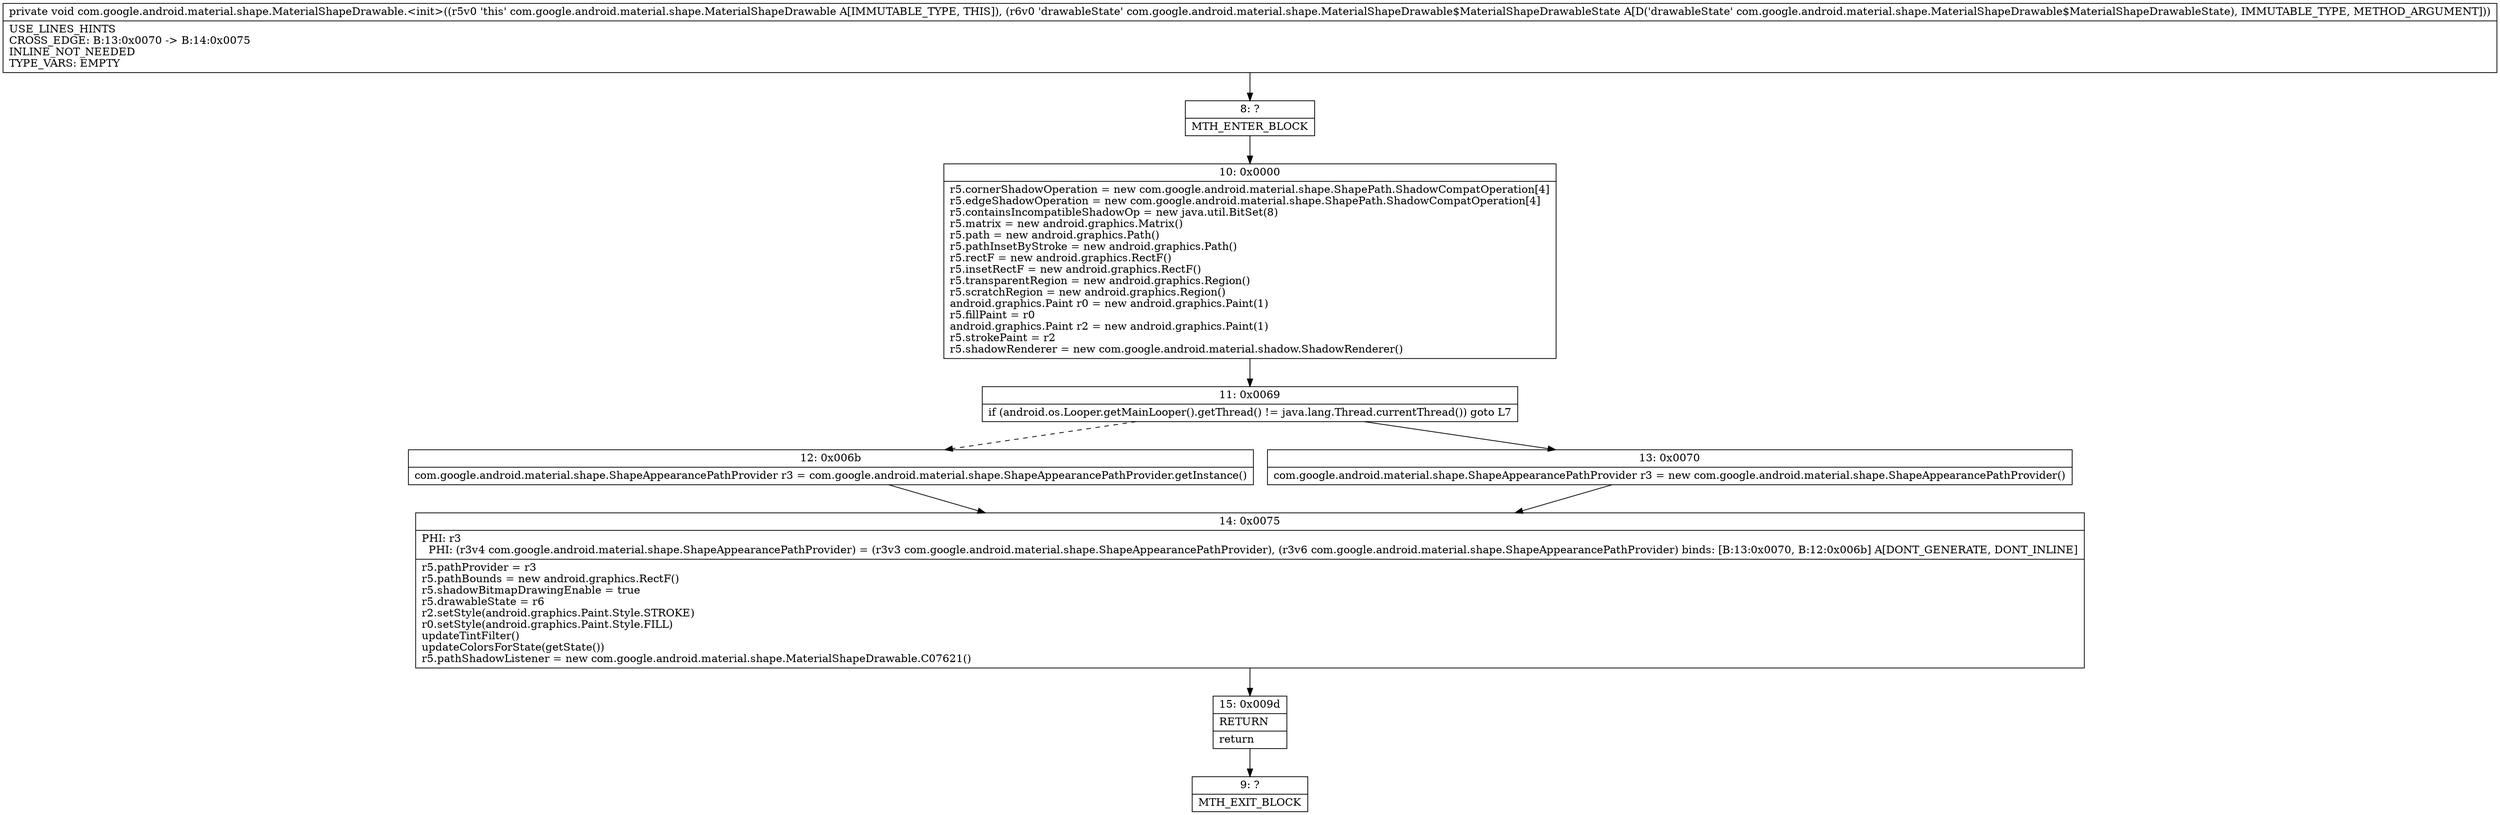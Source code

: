 digraph "CFG forcom.google.android.material.shape.MaterialShapeDrawable.\<init\>(Lcom\/google\/android\/material\/shape\/MaterialShapeDrawable$MaterialShapeDrawableState;)V" {
Node_8 [shape=record,label="{8\:\ ?|MTH_ENTER_BLOCK\l}"];
Node_10 [shape=record,label="{10\:\ 0x0000|r5.cornerShadowOperation = new com.google.android.material.shape.ShapePath.ShadowCompatOperation[4]\lr5.edgeShadowOperation = new com.google.android.material.shape.ShapePath.ShadowCompatOperation[4]\lr5.containsIncompatibleShadowOp = new java.util.BitSet(8)\lr5.matrix = new android.graphics.Matrix()\lr5.path = new android.graphics.Path()\lr5.pathInsetByStroke = new android.graphics.Path()\lr5.rectF = new android.graphics.RectF()\lr5.insetRectF = new android.graphics.RectF()\lr5.transparentRegion = new android.graphics.Region()\lr5.scratchRegion = new android.graphics.Region()\landroid.graphics.Paint r0 = new android.graphics.Paint(1)\lr5.fillPaint = r0\landroid.graphics.Paint r2 = new android.graphics.Paint(1)\lr5.strokePaint = r2\lr5.shadowRenderer = new com.google.android.material.shadow.ShadowRenderer()\l}"];
Node_11 [shape=record,label="{11\:\ 0x0069|if (android.os.Looper.getMainLooper().getThread() != java.lang.Thread.currentThread()) goto L7\l}"];
Node_12 [shape=record,label="{12\:\ 0x006b|com.google.android.material.shape.ShapeAppearancePathProvider r3 = com.google.android.material.shape.ShapeAppearancePathProvider.getInstance()\l}"];
Node_14 [shape=record,label="{14\:\ 0x0075|PHI: r3 \l  PHI: (r3v4 com.google.android.material.shape.ShapeAppearancePathProvider) = (r3v3 com.google.android.material.shape.ShapeAppearancePathProvider), (r3v6 com.google.android.material.shape.ShapeAppearancePathProvider) binds: [B:13:0x0070, B:12:0x006b] A[DONT_GENERATE, DONT_INLINE]\l|r5.pathProvider = r3\lr5.pathBounds = new android.graphics.RectF()\lr5.shadowBitmapDrawingEnable = true\lr5.drawableState = r6\lr2.setStyle(android.graphics.Paint.Style.STROKE)\lr0.setStyle(android.graphics.Paint.Style.FILL)\lupdateTintFilter()\lupdateColorsForState(getState())\lr5.pathShadowListener = new com.google.android.material.shape.MaterialShapeDrawable.C07621()\l}"];
Node_15 [shape=record,label="{15\:\ 0x009d|RETURN\l|return\l}"];
Node_9 [shape=record,label="{9\:\ ?|MTH_EXIT_BLOCK\l}"];
Node_13 [shape=record,label="{13\:\ 0x0070|com.google.android.material.shape.ShapeAppearancePathProvider r3 = new com.google.android.material.shape.ShapeAppearancePathProvider()\l}"];
MethodNode[shape=record,label="{private void com.google.android.material.shape.MaterialShapeDrawable.\<init\>((r5v0 'this' com.google.android.material.shape.MaterialShapeDrawable A[IMMUTABLE_TYPE, THIS]), (r6v0 'drawableState' com.google.android.material.shape.MaterialShapeDrawable$MaterialShapeDrawableState A[D('drawableState' com.google.android.material.shape.MaterialShapeDrawable$MaterialShapeDrawableState), IMMUTABLE_TYPE, METHOD_ARGUMENT]))  | USE_LINES_HINTS\lCROSS_EDGE: B:13:0x0070 \-\> B:14:0x0075\lINLINE_NOT_NEEDED\lTYPE_VARS: EMPTY\l}"];
MethodNode -> Node_8;Node_8 -> Node_10;
Node_10 -> Node_11;
Node_11 -> Node_12[style=dashed];
Node_11 -> Node_13;
Node_12 -> Node_14;
Node_14 -> Node_15;
Node_15 -> Node_9;
Node_13 -> Node_14;
}

